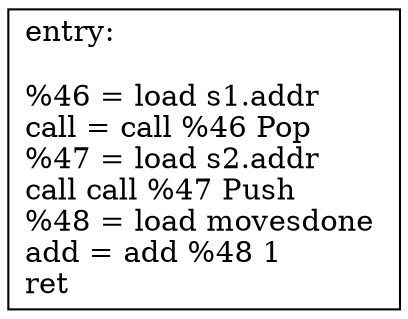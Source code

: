 digraph "CFG for 'Move' function" {
	entry[shape=record,
		label="{entry:\l\l
			%46 = load s1.addr \l
			call = call %46 Pop \l
			%47 = load s2.addr \l
			call call %47 Push \l
			%48 = load movesdone \l
			add = add %48 1 \l
			ret \l
		}"
	];
}
